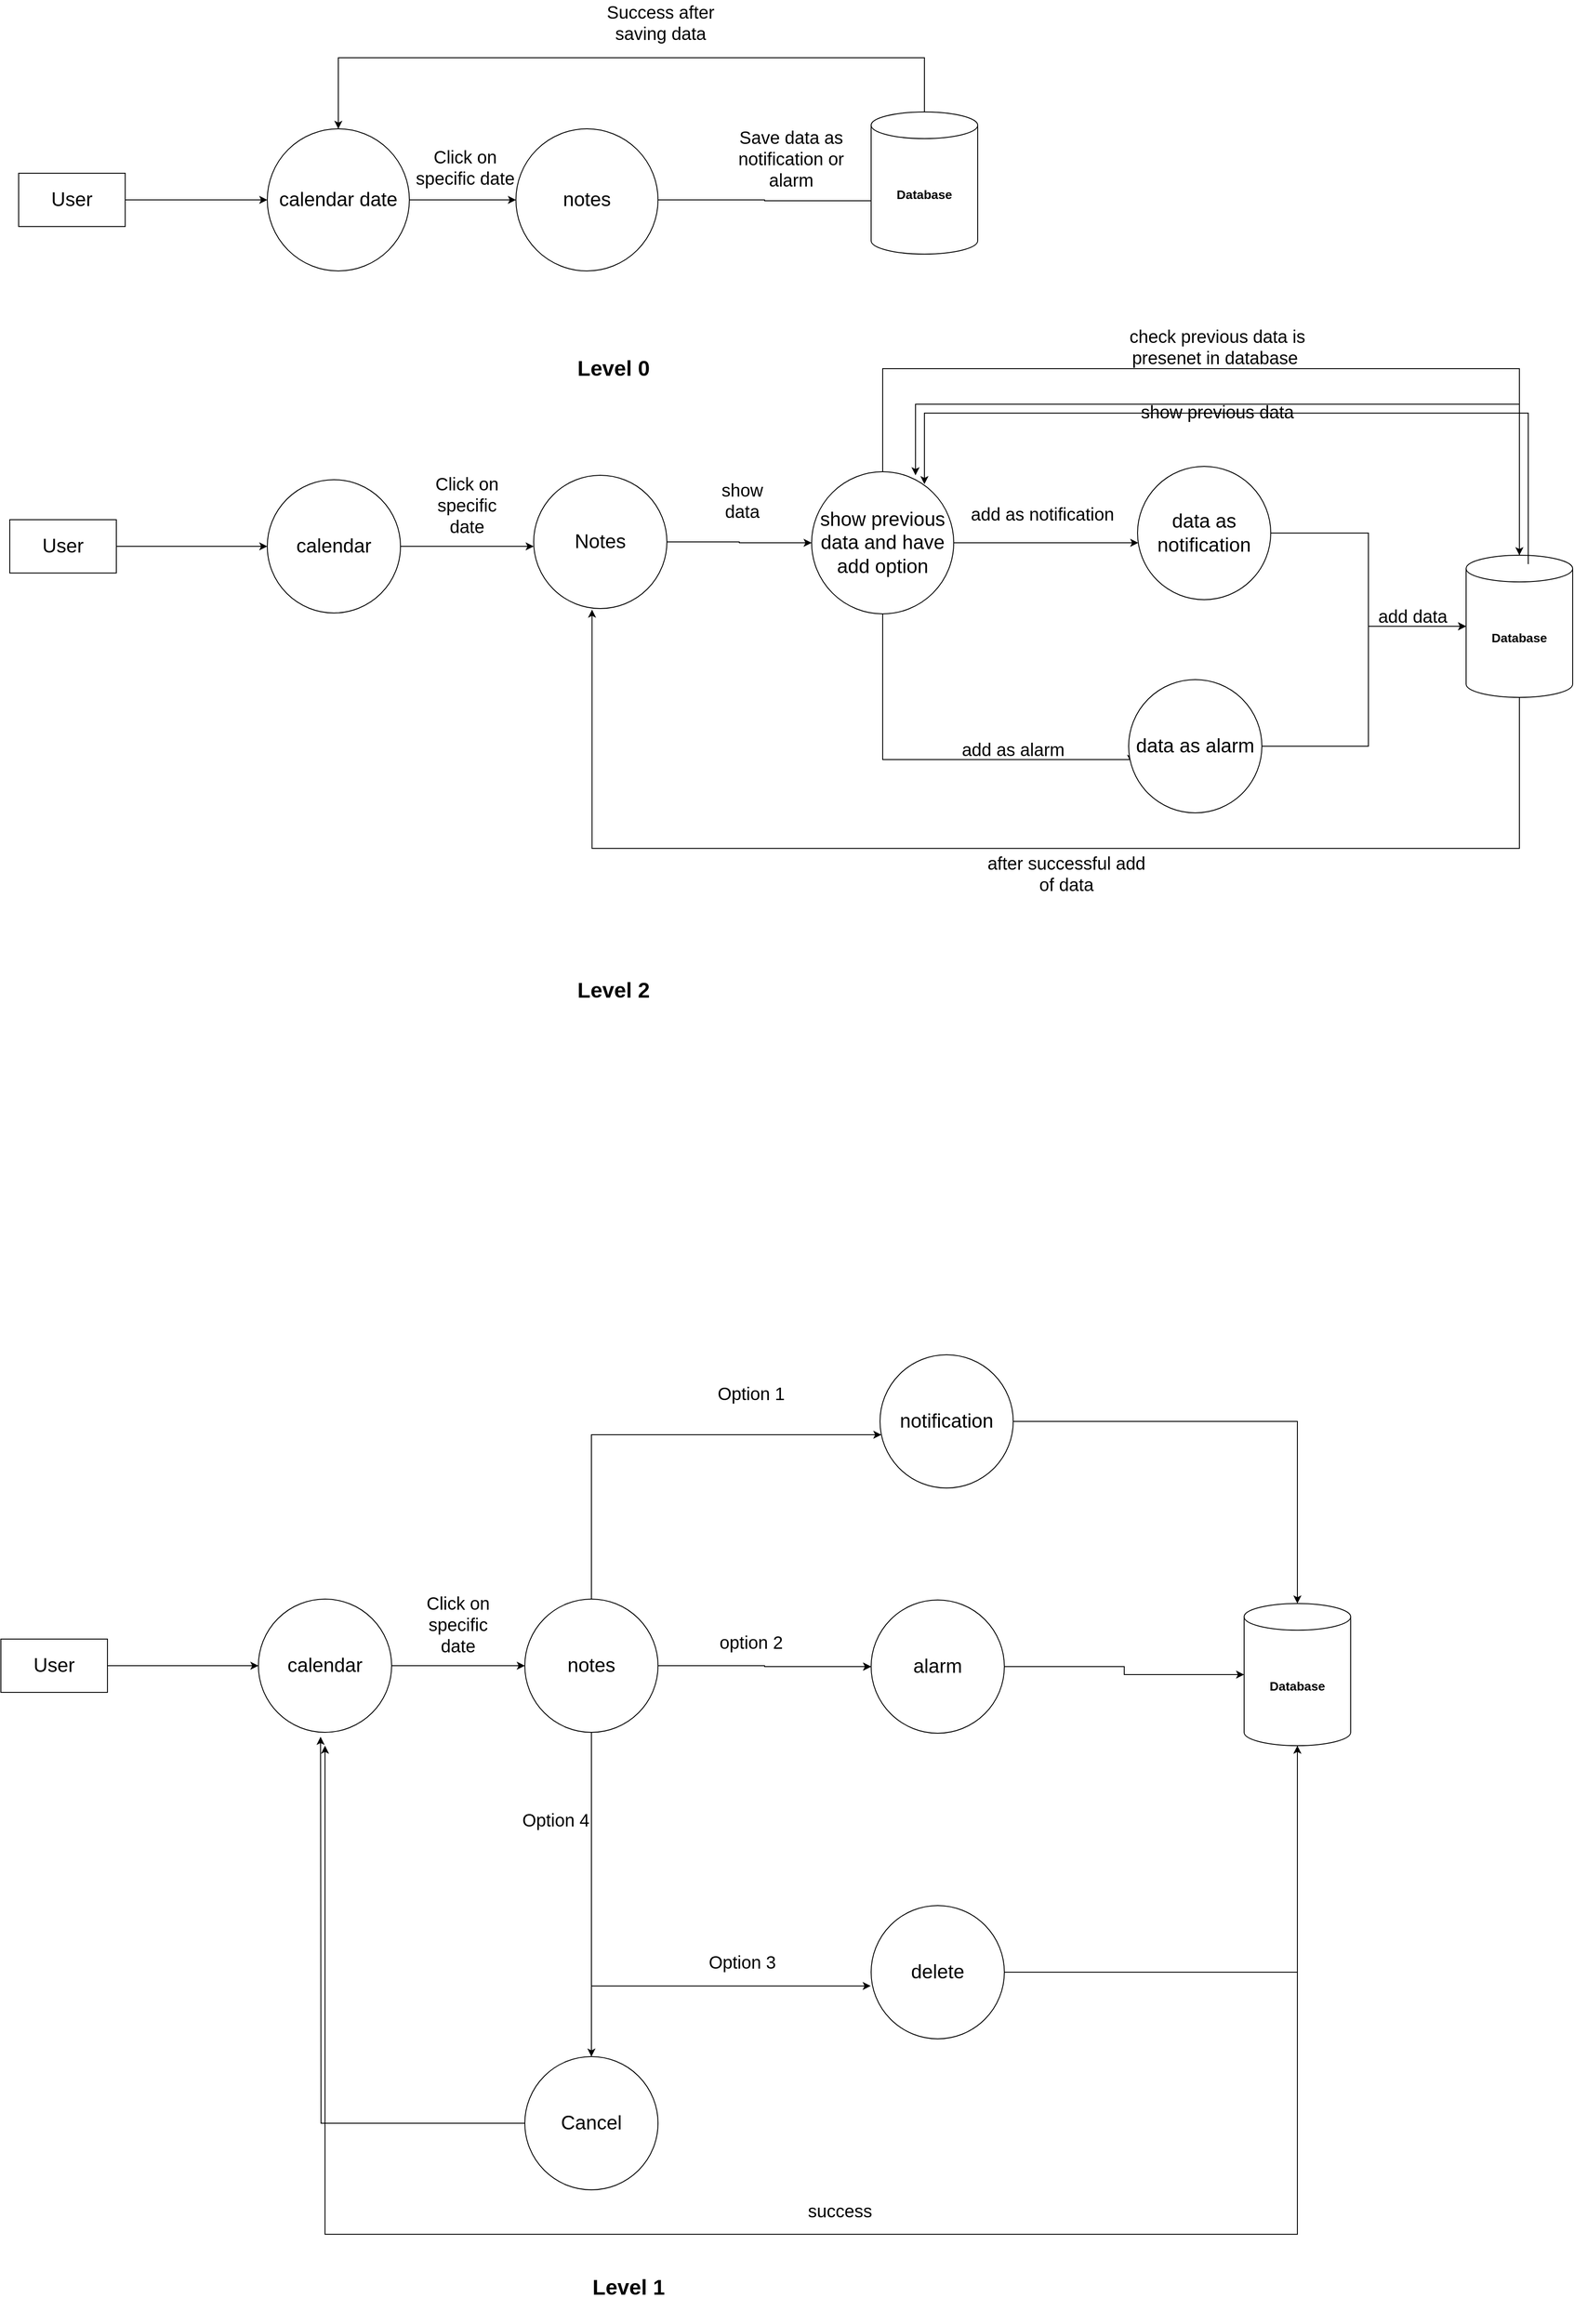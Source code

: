 <mxfile version="21.6.1" type="github">
  <diagram name="Page-1" id="q3TocV35r-0TRcNyaYpd">
    <mxGraphModel dx="3774" dy="1384" grid="1" gridSize="10" guides="1" tooltips="1" connect="1" arrows="1" fold="1" page="1" pageScale="1" pageWidth="827" pageHeight="1169" math="0" shadow="0">
      <root>
        <mxCell id="0" />
        <mxCell id="1" parent="0" />
        <mxCell id="ung1KjHM8oIegY99IDlp-3" value="" style="edgeStyle=orthogonalEdgeStyle;rounded=0;orthogonalLoop=1;jettySize=auto;html=1;" parent="1" source="ung1KjHM8oIegY99IDlp-1" target="ung1KjHM8oIegY99IDlp-2" edge="1">
          <mxGeometry relative="1" as="geometry" />
        </mxCell>
        <mxCell id="ung1KjHM8oIegY99IDlp-1" value="&lt;span style=&quot;font-size: 22px;&quot;&gt;calendar date&lt;/span&gt;" style="ellipse;whiteSpace=wrap;html=1;aspect=fixed;" parent="1" vertex="1">
          <mxGeometry x="-740" y="250" width="160" height="160" as="geometry" />
        </mxCell>
        <mxCell id="ung1KjHM8oIegY99IDlp-5" style="edgeStyle=orthogonalEdgeStyle;rounded=0;orthogonalLoop=1;jettySize=auto;html=1;entryX=0.333;entryY=0.625;entryDx=0;entryDy=0;entryPerimeter=0;" parent="1" source="ung1KjHM8oIegY99IDlp-2" target="ung1KjHM8oIegY99IDlp-4" edge="1">
          <mxGeometry relative="1" as="geometry" />
        </mxCell>
        <mxCell id="ung1KjHM8oIegY99IDlp-2" value="&lt;span style=&quot;font-size: 22px;&quot;&gt;notes&lt;/span&gt;" style="ellipse;whiteSpace=wrap;html=1;aspect=fixed;" parent="1" vertex="1">
          <mxGeometry x="-460" y="250" width="160" height="160" as="geometry" />
        </mxCell>
        <mxCell id="ung1KjHM8oIegY99IDlp-6" style="edgeStyle=orthogonalEdgeStyle;rounded=0;orthogonalLoop=1;jettySize=auto;html=1;entryX=0.5;entryY=0;entryDx=0;entryDy=0;" parent="1" source="ung1KjHM8oIegY99IDlp-4" target="ung1KjHM8oIegY99IDlp-1" edge="1">
          <mxGeometry relative="1" as="geometry">
            <Array as="points">
              <mxPoint y="170" />
              <mxPoint x="-660" y="170" />
            </Array>
          </mxGeometry>
        </mxCell>
        <mxCell id="ung1KjHM8oIegY99IDlp-4" value="&lt;h3&gt;Database&lt;/h3&gt;" style="shape=cylinder3;whiteSpace=wrap;html=1;boundedLbl=1;backgroundOutline=1;size=15;" parent="1" vertex="1">
          <mxGeometry x="-60" y="231" width="120" height="160" as="geometry" />
        </mxCell>
        <mxCell id="ung1KjHM8oIegY99IDlp-7" value="Click on specific date" style="text;strokeColor=none;align=center;fillColor=none;html=1;verticalAlign=middle;whiteSpace=wrap;rounded=0;fontSize=20;" parent="1" vertex="1">
          <mxGeometry x="-577" y="270" width="120" height="45" as="geometry" />
        </mxCell>
        <mxCell id="ung1KjHM8oIegY99IDlp-8" value="Save data as notification or alarm" style="text;strokeColor=none;align=center;fillColor=none;html=1;verticalAlign=middle;whiteSpace=wrap;rounded=0;fontSize=20;" parent="1" vertex="1">
          <mxGeometry x="-220" y="260" width="140" height="45" as="geometry" />
        </mxCell>
        <mxCell id="ung1KjHM8oIegY99IDlp-9" value="Success after saving data" style="text;strokeColor=none;align=center;fillColor=none;html=1;verticalAlign=middle;whiteSpace=wrap;rounded=0;fontSize=20;" parent="1" vertex="1">
          <mxGeometry x="-372" y="107" width="150" height="45" as="geometry" />
        </mxCell>
        <mxCell id="ung1KjHM8oIegY99IDlp-10" value="&lt;h1&gt;Level 0&lt;/h1&gt;" style="text;strokeColor=none;align=center;fillColor=none;html=1;verticalAlign=middle;whiteSpace=wrap;rounded=0;" parent="1" vertex="1">
          <mxGeometry x="-430" y="480" width="160" height="80" as="geometry" />
        </mxCell>
        <mxCell id="ung1KjHM8oIegY99IDlp-12" style="edgeStyle=orthogonalEdgeStyle;rounded=0;orthogonalLoop=1;jettySize=auto;html=1;entryX=0;entryY=0.5;entryDx=0;entryDy=0;" parent="1" source="ung1KjHM8oIegY99IDlp-11" target="ung1KjHM8oIegY99IDlp-1" edge="1">
          <mxGeometry relative="1" as="geometry" />
        </mxCell>
        <mxCell id="ung1KjHM8oIegY99IDlp-11" value="&lt;font style=&quot;font-size: 22px;&quot;&gt;User&lt;/font&gt;" style="rounded=0;whiteSpace=wrap;html=1;" parent="1" vertex="1">
          <mxGeometry x="-1020" y="300" width="120" height="60" as="geometry" />
        </mxCell>
        <mxCell id="ung1KjHM8oIegY99IDlp-18" value="" style="edgeStyle=orthogonalEdgeStyle;rounded=0;orthogonalLoop=1;jettySize=auto;html=1;" parent="1" source="ung1KjHM8oIegY99IDlp-14" edge="1">
          <mxGeometry relative="1" as="geometry">
            <mxPoint x="-440" y="720" as="targetPoint" />
          </mxGeometry>
        </mxCell>
        <mxCell id="ung1KjHM8oIegY99IDlp-14" value="&lt;font style=&quot;font-size: 22px;&quot;&gt;calendar&lt;/font&gt;" style="ellipse;whiteSpace=wrap;html=1;aspect=fixed;" parent="1" vertex="1">
          <mxGeometry x="-740" y="645" width="150" height="150" as="geometry" />
        </mxCell>
        <mxCell id="ung1KjHM8oIegY99IDlp-16" style="edgeStyle=orthogonalEdgeStyle;rounded=0;orthogonalLoop=1;jettySize=auto;html=1;entryX=0;entryY=0.5;entryDx=0;entryDy=0;" parent="1" source="ung1KjHM8oIegY99IDlp-15" target="ung1KjHM8oIegY99IDlp-14" edge="1">
          <mxGeometry relative="1" as="geometry" />
        </mxCell>
        <mxCell id="ung1KjHM8oIegY99IDlp-15" value="&lt;font style=&quot;font-size: 22px;&quot;&gt;User&lt;/font&gt;" style="rounded=0;whiteSpace=wrap;html=1;" parent="1" vertex="1">
          <mxGeometry x="-1030" y="690" width="120" height="60" as="geometry" />
        </mxCell>
        <mxCell id="ung1KjHM8oIegY99IDlp-21" style="edgeStyle=orthogonalEdgeStyle;rounded=0;orthogonalLoop=1;jettySize=auto;html=1;entryX=0;entryY=0.5;entryDx=0;entryDy=0;" parent="1" source="ung1KjHM8oIegY99IDlp-19" target="ung1KjHM8oIegY99IDlp-20" edge="1">
          <mxGeometry relative="1" as="geometry" />
        </mxCell>
        <mxCell id="ung1KjHM8oIegY99IDlp-19" value="&lt;font style=&quot;font-size: 22px;&quot;&gt;Notes&lt;br&gt;&lt;/font&gt;" style="ellipse;whiteSpace=wrap;html=1;aspect=fixed;" parent="1" vertex="1">
          <mxGeometry x="-440" y="640" width="150" height="150" as="geometry" />
        </mxCell>
        <mxCell id="ung1KjHM8oIegY99IDlp-24" style="edgeStyle=orthogonalEdgeStyle;rounded=0;orthogonalLoop=1;jettySize=auto;html=1;" parent="1" source="ung1KjHM8oIegY99IDlp-20" target="ung1KjHM8oIegY99IDlp-22" edge="1">
          <mxGeometry relative="1" as="geometry">
            <Array as="points">
              <mxPoint x="190" y="716" />
              <mxPoint x="190" y="716" />
            </Array>
          </mxGeometry>
        </mxCell>
        <mxCell id="ung1KjHM8oIegY99IDlp-26" style="edgeStyle=orthogonalEdgeStyle;rounded=0;orthogonalLoop=1;jettySize=auto;html=1;entryX=0.018;entryY=0.624;entryDx=0;entryDy=0;entryPerimeter=0;" parent="1" source="ung1KjHM8oIegY99IDlp-20" target="ung1KjHM8oIegY99IDlp-25" edge="1">
          <mxGeometry relative="1" as="geometry">
            <Array as="points">
              <mxPoint x="-47" y="960" />
              <mxPoint x="233" y="960" />
            </Array>
          </mxGeometry>
        </mxCell>
        <mxCell id="ung1KjHM8oIegY99IDlp-31" style="edgeStyle=orthogonalEdgeStyle;rounded=0;orthogonalLoop=1;jettySize=auto;html=1;entryX=0.5;entryY=0;entryDx=0;entryDy=0;entryPerimeter=0;" parent="1" source="ung1KjHM8oIegY99IDlp-20" target="ung1KjHM8oIegY99IDlp-28" edge="1">
          <mxGeometry relative="1" as="geometry">
            <Array as="points">
              <mxPoint x="-47" y="520" />
              <mxPoint x="670" y="520" />
            </Array>
          </mxGeometry>
        </mxCell>
        <mxCell id="ung1KjHM8oIegY99IDlp-20" value="&lt;span style=&quot;font-size: 22px;&quot;&gt;show previous data and have add option&lt;/span&gt;" style="ellipse;whiteSpace=wrap;html=1;aspect=fixed;" parent="1" vertex="1">
          <mxGeometry x="-127" y="636" width="160" height="160" as="geometry" />
        </mxCell>
        <mxCell id="ung1KjHM8oIegY99IDlp-29" style="edgeStyle=orthogonalEdgeStyle;rounded=0;orthogonalLoop=1;jettySize=auto;html=1;" parent="1" source="ung1KjHM8oIegY99IDlp-22" target="ung1KjHM8oIegY99IDlp-28" edge="1">
          <mxGeometry relative="1" as="geometry" />
        </mxCell>
        <mxCell id="ung1KjHM8oIegY99IDlp-22" value="&lt;span style=&quot;font-size: 22px;&quot;&gt;data as notification&lt;/span&gt;" style="ellipse;whiteSpace=wrap;html=1;aspect=fixed;" parent="1" vertex="1">
          <mxGeometry x="240" y="630" width="150" height="150" as="geometry" />
        </mxCell>
        <mxCell id="ung1KjHM8oIegY99IDlp-30" style="edgeStyle=orthogonalEdgeStyle;rounded=0;orthogonalLoop=1;jettySize=auto;html=1;" parent="1" source="ung1KjHM8oIegY99IDlp-25" target="ung1KjHM8oIegY99IDlp-28" edge="1">
          <mxGeometry relative="1" as="geometry">
            <Array as="points">
              <mxPoint x="500" y="945" />
              <mxPoint x="500" y="810" />
            </Array>
          </mxGeometry>
        </mxCell>
        <mxCell id="ung1KjHM8oIegY99IDlp-25" value="&lt;span style=&quot;font-size: 22px;&quot;&gt;data as alarm&lt;/span&gt;" style="ellipse;whiteSpace=wrap;html=1;aspect=fixed;" parent="1" vertex="1">
          <mxGeometry x="230" y="870" width="150" height="150" as="geometry" />
        </mxCell>
        <mxCell id="ung1KjHM8oIegY99IDlp-32" style="edgeStyle=orthogonalEdgeStyle;rounded=0;orthogonalLoop=1;jettySize=auto;html=1;entryX=0.731;entryY=0.025;entryDx=0;entryDy=0;entryPerimeter=0;" parent="1" source="ung1KjHM8oIegY99IDlp-28" target="ung1KjHM8oIegY99IDlp-20" edge="1">
          <mxGeometry relative="1" as="geometry">
            <Array as="points">
              <mxPoint x="670" y="560" />
              <mxPoint x="-10" y="560" />
            </Array>
          </mxGeometry>
        </mxCell>
        <mxCell id="ung1KjHM8oIegY99IDlp-33" style="edgeStyle=orthogonalEdgeStyle;rounded=0;orthogonalLoop=1;jettySize=auto;html=1;entryX=0.438;entryY=1.008;entryDx=0;entryDy=0;entryPerimeter=0;" parent="1" source="ung1KjHM8oIegY99IDlp-28" target="ung1KjHM8oIegY99IDlp-19" edge="1">
          <mxGeometry relative="1" as="geometry">
            <Array as="points">
              <mxPoint x="670" y="1060" />
              <mxPoint x="-374" y="1060" />
            </Array>
          </mxGeometry>
        </mxCell>
        <mxCell id="ung1KjHM8oIegY99IDlp-28" value="&lt;h3&gt;Database&lt;/h3&gt;" style="shape=cylinder3;whiteSpace=wrap;html=1;boundedLbl=1;backgroundOutline=1;size=15;" parent="1" vertex="1">
          <mxGeometry x="610" y="730" width="120" height="160" as="geometry" />
        </mxCell>
        <mxCell id="ung1KjHM8oIegY99IDlp-34" value="Click on specific date" style="text;strokeColor=none;align=center;fillColor=none;html=1;verticalAlign=middle;whiteSpace=wrap;rounded=0;fontSize=20;" parent="1" vertex="1">
          <mxGeometry x="-560" y="650" width="90" height="45" as="geometry" />
        </mxCell>
        <mxCell id="ung1KjHM8oIegY99IDlp-35" value="show data" style="text;strokeColor=none;align=center;fillColor=none;html=1;verticalAlign=middle;whiteSpace=wrap;rounded=0;strokeWidth=2;fontSize=20;" parent="1" vertex="1">
          <mxGeometry x="-250" y="645" width="90" height="45" as="geometry" />
        </mxCell>
        <mxCell id="ung1KjHM8oIegY99IDlp-36" value="check previous data is presenet in database&amp;nbsp;" style="text;strokeColor=none;align=center;fillColor=none;html=1;verticalAlign=middle;whiteSpace=wrap;rounded=0;strokeWidth=2;fontSize=20;" parent="1" vertex="1">
          <mxGeometry x="230" y="457" width="200" height="75" as="geometry" />
        </mxCell>
        <mxCell id="ung1KjHM8oIegY99IDlp-38" value="show previous data" style="text;strokeColor=none;align=center;fillColor=none;html=1;verticalAlign=middle;whiteSpace=wrap;rounded=0;strokeWidth=2;fontSize=20;" parent="1" vertex="1">
          <mxGeometry x="230" y="530" width="200" height="75" as="geometry" />
        </mxCell>
        <mxCell id="ung1KjHM8oIegY99IDlp-39" value="add as notification" style="text;strokeColor=none;align=center;fillColor=none;html=1;verticalAlign=middle;whiteSpace=wrap;rounded=0;strokeWidth=2;fontSize=20;" parent="1" vertex="1">
          <mxGeometry x="33" y="645" width="200" height="75" as="geometry" />
        </mxCell>
        <mxCell id="ung1KjHM8oIegY99IDlp-40" value="add as alarm" style="text;strokeColor=none;align=center;fillColor=none;html=1;verticalAlign=middle;whiteSpace=wrap;rounded=0;strokeWidth=2;fontSize=20;" parent="1" vertex="1">
          <mxGeometry y="910" width="200" height="75" as="geometry" />
        </mxCell>
        <mxCell id="ung1KjHM8oIegY99IDlp-41" value="add data" style="text;strokeColor=none;align=center;fillColor=none;html=1;verticalAlign=middle;whiteSpace=wrap;rounded=0;strokeWidth=2;fontSize=20;" parent="1" vertex="1">
          <mxGeometry x="450" y="760" width="200" height="75" as="geometry" />
        </mxCell>
        <mxCell id="ung1KjHM8oIegY99IDlp-42" value="after successful add of data" style="text;strokeColor=none;align=center;fillColor=none;html=1;verticalAlign=middle;whiteSpace=wrap;rounded=0;strokeWidth=2;fontSize=20;" parent="1" vertex="1">
          <mxGeometry x="60" y="1050" width="200" height="75" as="geometry" />
        </mxCell>
        <mxCell id="ung1KjHM8oIegY99IDlp-43" value="&lt;h1&gt;Level 2&lt;/h1&gt;" style="text;strokeColor=none;align=center;fillColor=none;html=1;verticalAlign=middle;whiteSpace=wrap;rounded=0;" parent="1" vertex="1">
          <mxGeometry x="-430" y="1180" width="160" height="80" as="geometry" />
        </mxCell>
        <mxCell id="ung1KjHM8oIegY99IDlp-46" value="" style="edgeStyle=orthogonalEdgeStyle;rounded=0;orthogonalLoop=1;jettySize=auto;html=1;" parent="1" source="ung1KjHM8oIegY99IDlp-47" edge="1">
          <mxGeometry relative="1" as="geometry">
            <mxPoint x="-450" y="1980" as="targetPoint" />
          </mxGeometry>
        </mxCell>
        <mxCell id="ung1KjHM8oIegY99IDlp-47" value="&lt;font style=&quot;font-size: 22px;&quot;&gt;calendar&lt;/font&gt;" style="ellipse;whiteSpace=wrap;html=1;aspect=fixed;" parent="1" vertex="1">
          <mxGeometry x="-750" y="1905" width="150" height="150" as="geometry" />
        </mxCell>
        <mxCell id="ung1KjHM8oIegY99IDlp-48" style="edgeStyle=orthogonalEdgeStyle;rounded=0;orthogonalLoop=1;jettySize=auto;html=1;entryX=0;entryY=0.5;entryDx=0;entryDy=0;" parent="1" source="ung1KjHM8oIegY99IDlp-49" target="ung1KjHM8oIegY99IDlp-47" edge="1">
          <mxGeometry relative="1" as="geometry" />
        </mxCell>
        <mxCell id="ung1KjHM8oIegY99IDlp-49" value="&lt;font style=&quot;font-size: 22px;&quot;&gt;User&lt;/font&gt;" style="rounded=0;whiteSpace=wrap;html=1;" parent="1" vertex="1">
          <mxGeometry x="-1040" y="1950" width="120" height="60" as="geometry" />
        </mxCell>
        <mxCell id="ung1KjHM8oIegY99IDlp-60" value="Click on specific date" style="text;strokeColor=none;align=center;fillColor=none;html=1;verticalAlign=middle;whiteSpace=wrap;rounded=0;fontSize=20;" parent="1" vertex="1">
          <mxGeometry x="-570" y="1910" width="90" height="45" as="geometry" />
        </mxCell>
        <mxCell id="ung1KjHM8oIegY99IDlp-91" style="edgeStyle=orthogonalEdgeStyle;rounded=0;orthogonalLoop=1;jettySize=auto;html=1;" parent="1" source="ung1KjHM8oIegY99IDlp-66" edge="1">
          <mxGeometry relative="1" as="geometry">
            <mxPoint x="-675" y="2070" as="targetPoint" />
            <Array as="points">
              <mxPoint x="420" y="2620" />
              <mxPoint x="-675" y="2620" />
            </Array>
          </mxGeometry>
        </mxCell>
        <mxCell id="ung1KjHM8oIegY99IDlp-66" value="&lt;h3&gt;Database&lt;/h3&gt;" style="shape=cylinder3;whiteSpace=wrap;html=1;boundedLbl=1;backgroundOutline=1;size=15;" parent="1" vertex="1">
          <mxGeometry x="360" y="1910" width="120" height="160" as="geometry" />
        </mxCell>
        <mxCell id="ung1KjHM8oIegY99IDlp-70" style="edgeStyle=orthogonalEdgeStyle;rounded=0;orthogonalLoop=1;jettySize=auto;html=1;entryX=0.731;entryY=0.025;entryDx=0;entryDy=0;entryPerimeter=0;" parent="1" edge="1">
          <mxGeometry relative="1" as="geometry">
            <mxPoint x="680" y="740" as="sourcePoint" />
            <mxPoint y="650" as="targetPoint" />
            <Array as="points">
              <mxPoint x="680" y="570" />
              <mxPoint y="570" />
            </Array>
          </mxGeometry>
        </mxCell>
        <mxCell id="ung1KjHM8oIegY99IDlp-74" value="" style="edgeStyle=orthogonalEdgeStyle;rounded=0;orthogonalLoop=1;jettySize=auto;html=1;" parent="1" source="ung1KjHM8oIegY99IDlp-72" target="ung1KjHM8oIegY99IDlp-73" edge="1">
          <mxGeometry relative="1" as="geometry">
            <Array as="points">
              <mxPoint x="-375" y="1720" />
            </Array>
          </mxGeometry>
        </mxCell>
        <mxCell id="ung1KjHM8oIegY99IDlp-76" value="" style="edgeStyle=orthogonalEdgeStyle;rounded=0;orthogonalLoop=1;jettySize=auto;html=1;" parent="1" source="ung1KjHM8oIegY99IDlp-72" target="ung1KjHM8oIegY99IDlp-75" edge="1">
          <mxGeometry relative="1" as="geometry" />
        </mxCell>
        <mxCell id="ung1KjHM8oIegY99IDlp-80" style="edgeStyle=orthogonalEdgeStyle;rounded=0;orthogonalLoop=1;jettySize=auto;html=1;entryX=-0.003;entryY=0.603;entryDx=0;entryDy=0;entryPerimeter=0;" parent="1" source="ung1KjHM8oIegY99IDlp-72" target="ung1KjHM8oIegY99IDlp-77" edge="1">
          <mxGeometry relative="1" as="geometry">
            <Array as="points">
              <mxPoint x="-375" y="2340" />
            </Array>
          </mxGeometry>
        </mxCell>
        <mxCell id="ung1KjHM8oIegY99IDlp-85" value="" style="edgeStyle=orthogonalEdgeStyle;rounded=0;orthogonalLoop=1;jettySize=auto;html=1;" parent="1" source="ung1KjHM8oIegY99IDlp-72" edge="1">
          <mxGeometry relative="1" as="geometry">
            <mxPoint x="-375" y="2420.0" as="targetPoint" />
          </mxGeometry>
        </mxCell>
        <mxCell id="ung1KjHM8oIegY99IDlp-72" value="&lt;span style=&quot;font-size: 22px;&quot;&gt;notes&lt;/span&gt;" style="ellipse;whiteSpace=wrap;html=1;aspect=fixed;" parent="1" vertex="1">
          <mxGeometry x="-450" y="1905" width="150" height="150" as="geometry" />
        </mxCell>
        <mxCell id="ung1KjHM8oIegY99IDlp-88" style="edgeStyle=orthogonalEdgeStyle;rounded=0;orthogonalLoop=1;jettySize=auto;html=1;" parent="1" source="ung1KjHM8oIegY99IDlp-73" target="ung1KjHM8oIegY99IDlp-66" edge="1">
          <mxGeometry relative="1" as="geometry" />
        </mxCell>
        <mxCell id="ung1KjHM8oIegY99IDlp-73" value="&lt;span style=&quot;font-size: 22px;&quot;&gt;notification&lt;/span&gt;" style="ellipse;whiteSpace=wrap;html=1;aspect=fixed;" parent="1" vertex="1">
          <mxGeometry x="-50" y="1630" width="150" height="150" as="geometry" />
        </mxCell>
        <mxCell id="ung1KjHM8oIegY99IDlp-90" style="edgeStyle=orthogonalEdgeStyle;rounded=0;orthogonalLoop=1;jettySize=auto;html=1;entryX=0.5;entryY=1;entryDx=0;entryDy=0;entryPerimeter=0;" parent="1" source="ung1KjHM8oIegY99IDlp-77" target="ung1KjHM8oIegY99IDlp-66" edge="1">
          <mxGeometry relative="1" as="geometry" />
        </mxCell>
        <mxCell id="ung1KjHM8oIegY99IDlp-77" value="&lt;span style=&quot;font-size: 22px;&quot;&gt;delete&lt;/span&gt;" style="ellipse;whiteSpace=wrap;html=1;aspect=fixed;" parent="1" vertex="1">
          <mxGeometry x="-60" y="2250" width="150" height="150" as="geometry" />
        </mxCell>
        <mxCell id="ung1KjHM8oIegY99IDlp-79" value="" style="edgeStyle=orthogonalEdgeStyle;rounded=0;orthogonalLoop=1;jettySize=auto;html=1;" parent="1" source="ung1KjHM8oIegY99IDlp-72" target="ung1KjHM8oIegY99IDlp-75" edge="1">
          <mxGeometry relative="1" as="geometry">
            <mxPoint x="-300" y="1980" as="sourcePoint" />
            <mxPoint x="75" y="2310" as="targetPoint" />
          </mxGeometry>
        </mxCell>
        <mxCell id="ung1KjHM8oIegY99IDlp-89" style="edgeStyle=orthogonalEdgeStyle;rounded=0;orthogonalLoop=1;jettySize=auto;html=1;entryX=0;entryY=0.5;entryDx=0;entryDy=0;entryPerimeter=0;" parent="1" source="ung1KjHM8oIegY99IDlp-75" target="ung1KjHM8oIegY99IDlp-66" edge="1">
          <mxGeometry relative="1" as="geometry" />
        </mxCell>
        <mxCell id="ung1KjHM8oIegY99IDlp-75" value="&lt;span style=&quot;font-size: 22px;&quot;&gt;alarm&lt;/span&gt;" style="ellipse;whiteSpace=wrap;html=1;aspect=fixed;" parent="1" vertex="1">
          <mxGeometry x="-60" y="1906" width="150" height="150" as="geometry" />
        </mxCell>
        <mxCell id="ung1KjHM8oIegY99IDlp-81" value="Option 1" style="text;strokeColor=none;align=center;fillColor=none;html=1;verticalAlign=middle;whiteSpace=wrap;rounded=0;fontSize=20;" parent="1" vertex="1">
          <mxGeometry x="-240" y="1650" width="90" height="45" as="geometry" />
        </mxCell>
        <mxCell id="ung1KjHM8oIegY99IDlp-82" value="Option 3" style="text;strokeColor=none;align=center;fillColor=none;html=1;verticalAlign=middle;whiteSpace=wrap;rounded=0;fontSize=20;" parent="1" vertex="1">
          <mxGeometry x="-250" y="2290" width="90" height="45" as="geometry" />
        </mxCell>
        <mxCell id="ung1KjHM8oIegY99IDlp-83" value="option 2" style="text;strokeColor=none;align=center;fillColor=none;html=1;verticalAlign=middle;whiteSpace=wrap;rounded=0;fontSize=20;" parent="1" vertex="1">
          <mxGeometry x="-240" y="1930" width="90" height="45" as="geometry" />
        </mxCell>
        <mxCell id="ung1KjHM8oIegY99IDlp-86" value="Option 4" style="text;strokeColor=none;align=center;fillColor=none;html=1;verticalAlign=middle;whiteSpace=wrap;rounded=0;fontSize=20;" parent="1" vertex="1">
          <mxGeometry x="-460" y="2130" width="90" height="45" as="geometry" />
        </mxCell>
        <mxCell id="ung1KjHM8oIegY99IDlp-93" style="edgeStyle=orthogonalEdgeStyle;rounded=0;orthogonalLoop=1;jettySize=auto;html=1;" parent="1" source="ung1KjHM8oIegY99IDlp-92" edge="1">
          <mxGeometry relative="1" as="geometry">
            <mxPoint x="-680" y="2060" as="targetPoint" />
          </mxGeometry>
        </mxCell>
        <mxCell id="ung1KjHM8oIegY99IDlp-92" value="&lt;span style=&quot;font-size: 22px;&quot;&gt;Cancel&lt;/span&gt;" style="ellipse;whiteSpace=wrap;html=1;aspect=fixed;" parent="1" vertex="1">
          <mxGeometry x="-450" y="2420" width="150" height="150" as="geometry" />
        </mxCell>
        <mxCell id="ung1KjHM8oIegY99IDlp-94" value="success" style="text;strokeColor=none;align=center;fillColor=none;html=1;verticalAlign=middle;whiteSpace=wrap;rounded=0;fontSize=20;" parent="1" vertex="1">
          <mxGeometry x="-140" y="2570" width="90" height="45" as="geometry" />
        </mxCell>
        <mxCell id="ung1KjHM8oIegY99IDlp-95" value="&lt;h1&gt;Level 1&lt;/h1&gt;" style="text;strokeColor=none;align=center;fillColor=none;html=1;verticalAlign=middle;whiteSpace=wrap;rounded=0;" parent="1" vertex="1">
          <mxGeometry x="-413" y="2640" width="160" height="80" as="geometry" />
        </mxCell>
      </root>
    </mxGraphModel>
  </diagram>
</mxfile>
